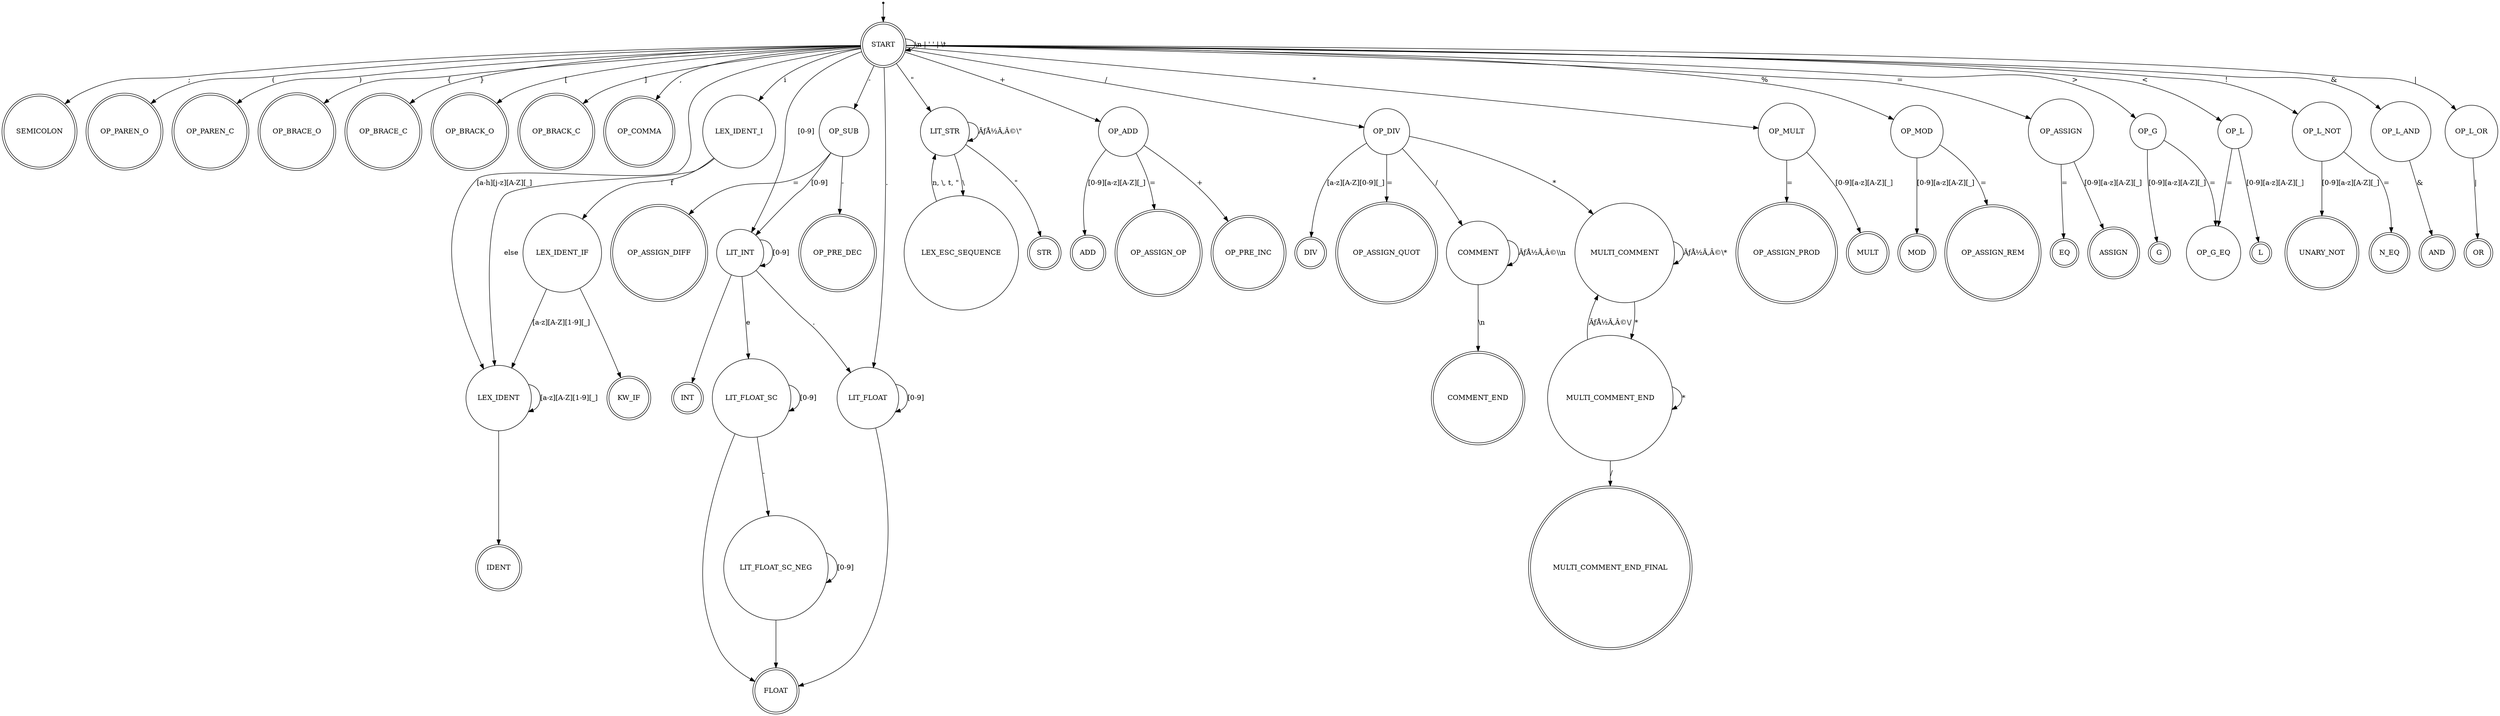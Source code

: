 digraph finite_state_machine {
    rankdir=TB;
    size="100"

    node [shape = doublecircle]; START;
    node [shape = doublecircle]; IDENT;
    node [shape = doublecircle]; INT;
    node [shape = doublecircle]; FLOAT;
    node [shape = doublecircle]; SEMICOLON;
    node [shape = doublecircle]; STR;
    node [shape = doublecircle]; OP_PAREN_O;
    node [shape = doublecircle]; OP_PAREN_C;
    node [shape = doublecircle]; OP_BRACE_O;
    node [shape = doublecircle]; OP_BRACE_C;
    node [shape = doublecircle]; OP_BRACK_O;
    node [shape = doublecircle]; OP_BRACK_C;
    node [shape = doublecircle]; OP_COMMA;
    node [shape = doublecircle]; OP_ASSIGN_OP;
    node [shape = doublecircle]; OP_PRE_INC;
    node [shape = doublecircle]; ADD;
    node [shape = doublecircle]; OP_ASSIGN_DIFF;
    node [shape = doublecircle]; OP_PRE_DEC;
    node [shape = doublecircle]; COMMENT_END;
    node [shape = doublecircle]; DIV;
    node [shape = doublecircle]; MULTI_COMMENT_END_FINAL;
    node [shape = doublecircle]; OP_ASSIGN_QUOT;
    node [shape = doublecircle]; OP_ASSIGN_PROD;
    node [shape = doublecircle]; MULT;
    node [shape = doublecircle]; MOD;
    node [shape = doublecircle]; OP_ASSIGN_REM;
    node [shape = doublecircle]; EQ;
    node [shape = doublecircle]; ASSIGN;
    node [shape = doublecircle]; G;
    node [shape = doublecircle]; L;
    node [shape = doublecircle]; KW_IF;
    node [shape = doublecircle]; AND;
    node [shape = doublecircle]; OR;
    node [shape = doublecircle]; UNARY_NOT;
    node [shape = doublecircle]; N_EQ;
    node [shape = point ]; qi
    node [shape = circle];

    qi                           -> START;
    START                    -> START      [ label = "\\n | ' ' | \\t" ];
    START                    -> LEX_IDENT   [ label = "[a-h][j-z][A-Z][_]"   ];
    LEX_IDENT              -> LEX_IDENT   [ label = "[a-z][A-Z][1-9][_]"   ];
    LEX_IDENT              -> IDENT;
    START                     -> LEX_IDENT_I   [ label = "i"   ];
    LEX_IDENT_I              -> LEX_IDENT_IF   [ label = "f"   ];
    LEX_IDENT_I              -> LEX_IDENT   [ label = "else"   ];
    LEX_IDENT_IF            ->LEX_IDENT  [ label = "[a-z][A-Z][1-9][_]"   ];
    LEX_IDENT_IF            ->KW_IF;
    START                    -> LIT_INT   [ label = "[0-9]"   ];
    LIT_INT                   -> LIT_INT   [ label = "[0-9]"   ];
    LIT_INT                   -> INT;
    LIT_INT                   -> LIT_FLOAT   [ label = "."   ];
    LIT_INT                   -> LIT_FLOAT_SC   [ label = "e"   ];
    LIT_FLOAT_SC         -> LIT_FLOAT_SC   [ label = "[0-9]"   ];
    LIT_FLOAT_SC         -> LIT_FLOAT_SC_NEG   [ label = "-"   ];
    LIT_FLOAT_SC         -> FLOAT;
    LIT_FLOAT_SC_NEG -> LIT_FLOAT_SC_NEG   [ label = "[0-9]"   ];
    LIT_FLOAT_SC_NEG -> FLOAT;
    LIT_FLOAT              -> LIT_FLOAT   [ label = "[0-9]"   ];
    LIT_FLOAT              -> FLOAT;
    START                    -> SEMICOLON  [ label = ";"   ];
    START                    -> LIT_STR   [ label = "\""   ];
    LIT_STR                  -> LIT_STR   [ label = "ÃƒÅ½Ã‚Â©\\\""   ];
    LIT_STR                  -> LEX_ESC_SEQUENCE   [ label = "\\"   ];
    LEX_ESC_SEQUENCE -> LIT_STR   [ label = "n, \\, t, \""   ];
    LIT_STR                  -> STR   [ label = "\""   ];
    START                     -> OP_PAREN_O [ label = "("   ];
    START                     -> OP_PAREN_C [ label = ")"   ];
    START                     -> OP_BRACE_O [ label = "{"   ];
    START                     -> OP_BRACE_C [ label = "}"   ];
    START                     -> OP_BRACK_O [ label = "["   ];
    START                     -> OP_BRACK_C [ label = "]"   ];
    START                     -> OP_COMMA   [ label = ","   ];
    START                     -> LIT_FLOAT   [ label = "."   ];
    START                     -> OP_ADD   [ label = "+"   ];
    OP_ADD                    -> OP_ASSIGN_OP   [ label = "="   ];
    OP_ADD                   -> OP_PRE_INC   [ label = "+"   ];
    OP_ADD                   -> ADD   [ label = "[0-9][a-z][A-Z][_]"   ];
    START                     -> OP_SUB   [ label = "-"   ];
    OP_SUB                   -> OP_ASSIGN_DIFF   [ label = "="   ];
    OP_SUB                   -> OP_PRE_DEC   [ label = "-"   ];
    OP_SUB                   -> LIT_INT   [ label = "[0-9]"   ];
    START                     -> OP_DIV   [ label = "/"   ];
    OP_DIV                    -> COMMENT   [ label = "/"   ];
    COMMENT                -> COMMENT   [ label = "ÃƒÅ½Ã‚Â©\\\\n"   ];
    COMMENT                 -> COMMENT_END   [ label = "\\n"   ];
    OP_DIV                     -> MULTI_COMMENT   [ label = "*"   ];
    OP_DIV                    -> OP_ASSIGN_QUOT   [ label = "="   ];
    OP_DIV                    -> DIV   [ label = "[a-z][A-Z][0-9][_]"   ];
    MULTI_COMMENT     -> MULTI_COMMENT   [ label = "ÃƒÅ½Ã‚Â©\\*"   ];
    MULTI_COMMENT     -> MULTI_COMMENT_END   [ label = "*"   ];
    MULTI_COMMENT_END -> MULTI_COMMENT   [ label = "ÃƒÅ½Ã‚Â©\\/"   ];
    MULTI_COMMENT_END -> MULTI_COMMENT_END   [ label = "*"   ];
    MULTI_COMMENT_END -> MULTI_COMMENT_END_FINAL   [ label = "/"   ];
    START                     -> OP_MULT   [ label = "*"   ];
    OP_MULT                 -> MULT   [ label = "[0-9][a-z][A-Z][_]"   ];
    OP_MULT                 -> OP_ASSIGN_PROD   [ label = "="   ];
    START                     -> OP_MOD   [ label = "%"   ];
    OP_MOD                  -> MOD   [ label = "[0-9][a-z][A-Z][_]"   ];
    OP_MOD                  -> OP_ASSIGN_REM   [ label = "="   ];
    START                     -> OP_ASSIGN   [ label = "="   ];
    OP_ASSIGN              -> ASSIGN   [ label = "[0-9][a-z][A-Z][_]"   ];
    OP_ASSIGN              -> EQ   [ label = "="   ];
    START                      -> OP_G   [ label = ">"   ];
    OP_G                       -> G   [ label = "[0-9][a-z][A-Z][_]"   ];
    OP_G                       -> OP_G_EQ   [ label = "="   ];
    START                     -> OP_L   [ label = "<"   ];
    OP_L                        -> L   [ label = "[0-9][a-z][A-Z][_]"   ];
    OP_L                         -> OP_G_EQ   [ label = "="   ];
    START                      -> OP_L_NOT   [ label = "!"   ];
    START                     -> OP_L_AND   [ label = "&"   ];
    START                      -> OP_L_OR   [ label = "|"   ];
    OP_L_AND                 -> AND   [ label = "&"   ];
    OP_L_OR                   -> OR   [ label = "|"   ];
    OP_L_NOT                 -> N_EQ   [ label = "="   ];
    OP_L_NOT                 -> UNARY_NOT   [ label = "[0-9][a-z][A-Z][_]"   ];

}